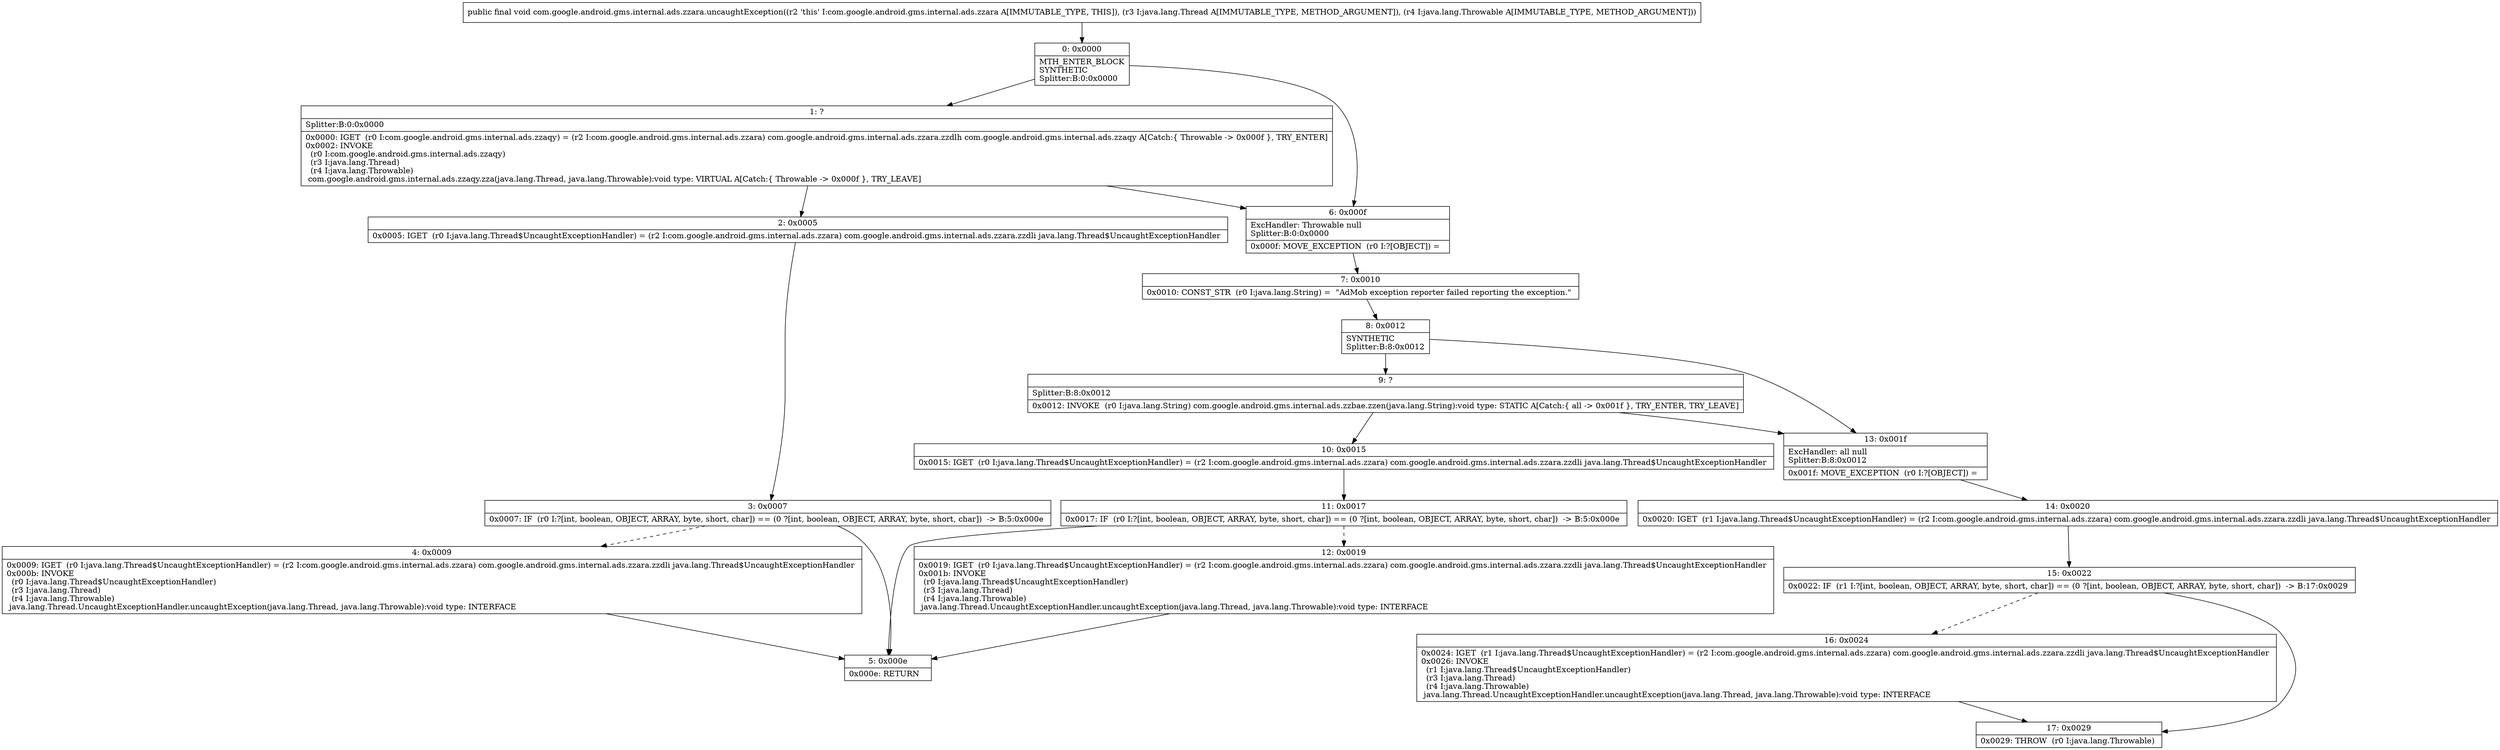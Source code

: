 digraph "CFG forcom.google.android.gms.internal.ads.zzara.uncaughtException(Ljava\/lang\/Thread;Ljava\/lang\/Throwable;)V" {
Node_0 [shape=record,label="{0\:\ 0x0000|MTH_ENTER_BLOCK\lSYNTHETIC\lSplitter:B:0:0x0000\l}"];
Node_1 [shape=record,label="{1\:\ ?|Splitter:B:0:0x0000\l|0x0000: IGET  (r0 I:com.google.android.gms.internal.ads.zzaqy) = (r2 I:com.google.android.gms.internal.ads.zzara) com.google.android.gms.internal.ads.zzara.zzdlh com.google.android.gms.internal.ads.zzaqy A[Catch:\{ Throwable \-\> 0x000f \}, TRY_ENTER]\l0x0002: INVOKE  \l  (r0 I:com.google.android.gms.internal.ads.zzaqy)\l  (r3 I:java.lang.Thread)\l  (r4 I:java.lang.Throwable)\l com.google.android.gms.internal.ads.zzaqy.zza(java.lang.Thread, java.lang.Throwable):void type: VIRTUAL A[Catch:\{ Throwable \-\> 0x000f \}, TRY_LEAVE]\l}"];
Node_2 [shape=record,label="{2\:\ 0x0005|0x0005: IGET  (r0 I:java.lang.Thread$UncaughtExceptionHandler) = (r2 I:com.google.android.gms.internal.ads.zzara) com.google.android.gms.internal.ads.zzara.zzdli java.lang.Thread$UncaughtExceptionHandler \l}"];
Node_3 [shape=record,label="{3\:\ 0x0007|0x0007: IF  (r0 I:?[int, boolean, OBJECT, ARRAY, byte, short, char]) == (0 ?[int, boolean, OBJECT, ARRAY, byte, short, char])  \-\> B:5:0x000e \l}"];
Node_4 [shape=record,label="{4\:\ 0x0009|0x0009: IGET  (r0 I:java.lang.Thread$UncaughtExceptionHandler) = (r2 I:com.google.android.gms.internal.ads.zzara) com.google.android.gms.internal.ads.zzara.zzdli java.lang.Thread$UncaughtExceptionHandler \l0x000b: INVOKE  \l  (r0 I:java.lang.Thread$UncaughtExceptionHandler)\l  (r3 I:java.lang.Thread)\l  (r4 I:java.lang.Throwable)\l java.lang.Thread.UncaughtExceptionHandler.uncaughtException(java.lang.Thread, java.lang.Throwable):void type: INTERFACE \l}"];
Node_5 [shape=record,label="{5\:\ 0x000e|0x000e: RETURN   \l}"];
Node_6 [shape=record,label="{6\:\ 0x000f|ExcHandler: Throwable null\lSplitter:B:0:0x0000\l|0x000f: MOVE_EXCEPTION  (r0 I:?[OBJECT]) =  \l}"];
Node_7 [shape=record,label="{7\:\ 0x0010|0x0010: CONST_STR  (r0 I:java.lang.String) =  \"AdMob exception reporter failed reporting the exception.\" \l}"];
Node_8 [shape=record,label="{8\:\ 0x0012|SYNTHETIC\lSplitter:B:8:0x0012\l}"];
Node_9 [shape=record,label="{9\:\ ?|Splitter:B:8:0x0012\l|0x0012: INVOKE  (r0 I:java.lang.String) com.google.android.gms.internal.ads.zzbae.zzen(java.lang.String):void type: STATIC A[Catch:\{ all \-\> 0x001f \}, TRY_ENTER, TRY_LEAVE]\l}"];
Node_10 [shape=record,label="{10\:\ 0x0015|0x0015: IGET  (r0 I:java.lang.Thread$UncaughtExceptionHandler) = (r2 I:com.google.android.gms.internal.ads.zzara) com.google.android.gms.internal.ads.zzara.zzdli java.lang.Thread$UncaughtExceptionHandler \l}"];
Node_11 [shape=record,label="{11\:\ 0x0017|0x0017: IF  (r0 I:?[int, boolean, OBJECT, ARRAY, byte, short, char]) == (0 ?[int, boolean, OBJECT, ARRAY, byte, short, char])  \-\> B:5:0x000e \l}"];
Node_12 [shape=record,label="{12\:\ 0x0019|0x0019: IGET  (r0 I:java.lang.Thread$UncaughtExceptionHandler) = (r2 I:com.google.android.gms.internal.ads.zzara) com.google.android.gms.internal.ads.zzara.zzdli java.lang.Thread$UncaughtExceptionHandler \l0x001b: INVOKE  \l  (r0 I:java.lang.Thread$UncaughtExceptionHandler)\l  (r3 I:java.lang.Thread)\l  (r4 I:java.lang.Throwable)\l java.lang.Thread.UncaughtExceptionHandler.uncaughtException(java.lang.Thread, java.lang.Throwable):void type: INTERFACE \l}"];
Node_13 [shape=record,label="{13\:\ 0x001f|ExcHandler: all null\lSplitter:B:8:0x0012\l|0x001f: MOVE_EXCEPTION  (r0 I:?[OBJECT]) =  \l}"];
Node_14 [shape=record,label="{14\:\ 0x0020|0x0020: IGET  (r1 I:java.lang.Thread$UncaughtExceptionHandler) = (r2 I:com.google.android.gms.internal.ads.zzara) com.google.android.gms.internal.ads.zzara.zzdli java.lang.Thread$UncaughtExceptionHandler \l}"];
Node_15 [shape=record,label="{15\:\ 0x0022|0x0022: IF  (r1 I:?[int, boolean, OBJECT, ARRAY, byte, short, char]) == (0 ?[int, boolean, OBJECT, ARRAY, byte, short, char])  \-\> B:17:0x0029 \l}"];
Node_16 [shape=record,label="{16\:\ 0x0024|0x0024: IGET  (r1 I:java.lang.Thread$UncaughtExceptionHandler) = (r2 I:com.google.android.gms.internal.ads.zzara) com.google.android.gms.internal.ads.zzara.zzdli java.lang.Thread$UncaughtExceptionHandler \l0x0026: INVOKE  \l  (r1 I:java.lang.Thread$UncaughtExceptionHandler)\l  (r3 I:java.lang.Thread)\l  (r4 I:java.lang.Throwable)\l java.lang.Thread.UncaughtExceptionHandler.uncaughtException(java.lang.Thread, java.lang.Throwable):void type: INTERFACE \l}"];
Node_17 [shape=record,label="{17\:\ 0x0029|0x0029: THROW  (r0 I:java.lang.Throwable) \l}"];
MethodNode[shape=record,label="{public final void com.google.android.gms.internal.ads.zzara.uncaughtException((r2 'this' I:com.google.android.gms.internal.ads.zzara A[IMMUTABLE_TYPE, THIS]), (r3 I:java.lang.Thread A[IMMUTABLE_TYPE, METHOD_ARGUMENT]), (r4 I:java.lang.Throwable A[IMMUTABLE_TYPE, METHOD_ARGUMENT])) }"];
MethodNode -> Node_0;
Node_0 -> Node_1;
Node_0 -> Node_6;
Node_1 -> Node_2;
Node_1 -> Node_6;
Node_2 -> Node_3;
Node_3 -> Node_4[style=dashed];
Node_3 -> Node_5;
Node_4 -> Node_5;
Node_6 -> Node_7;
Node_7 -> Node_8;
Node_8 -> Node_9;
Node_8 -> Node_13;
Node_9 -> Node_10;
Node_9 -> Node_13;
Node_10 -> Node_11;
Node_11 -> Node_5;
Node_11 -> Node_12[style=dashed];
Node_12 -> Node_5;
Node_13 -> Node_14;
Node_14 -> Node_15;
Node_15 -> Node_16[style=dashed];
Node_15 -> Node_17;
Node_16 -> Node_17;
}

